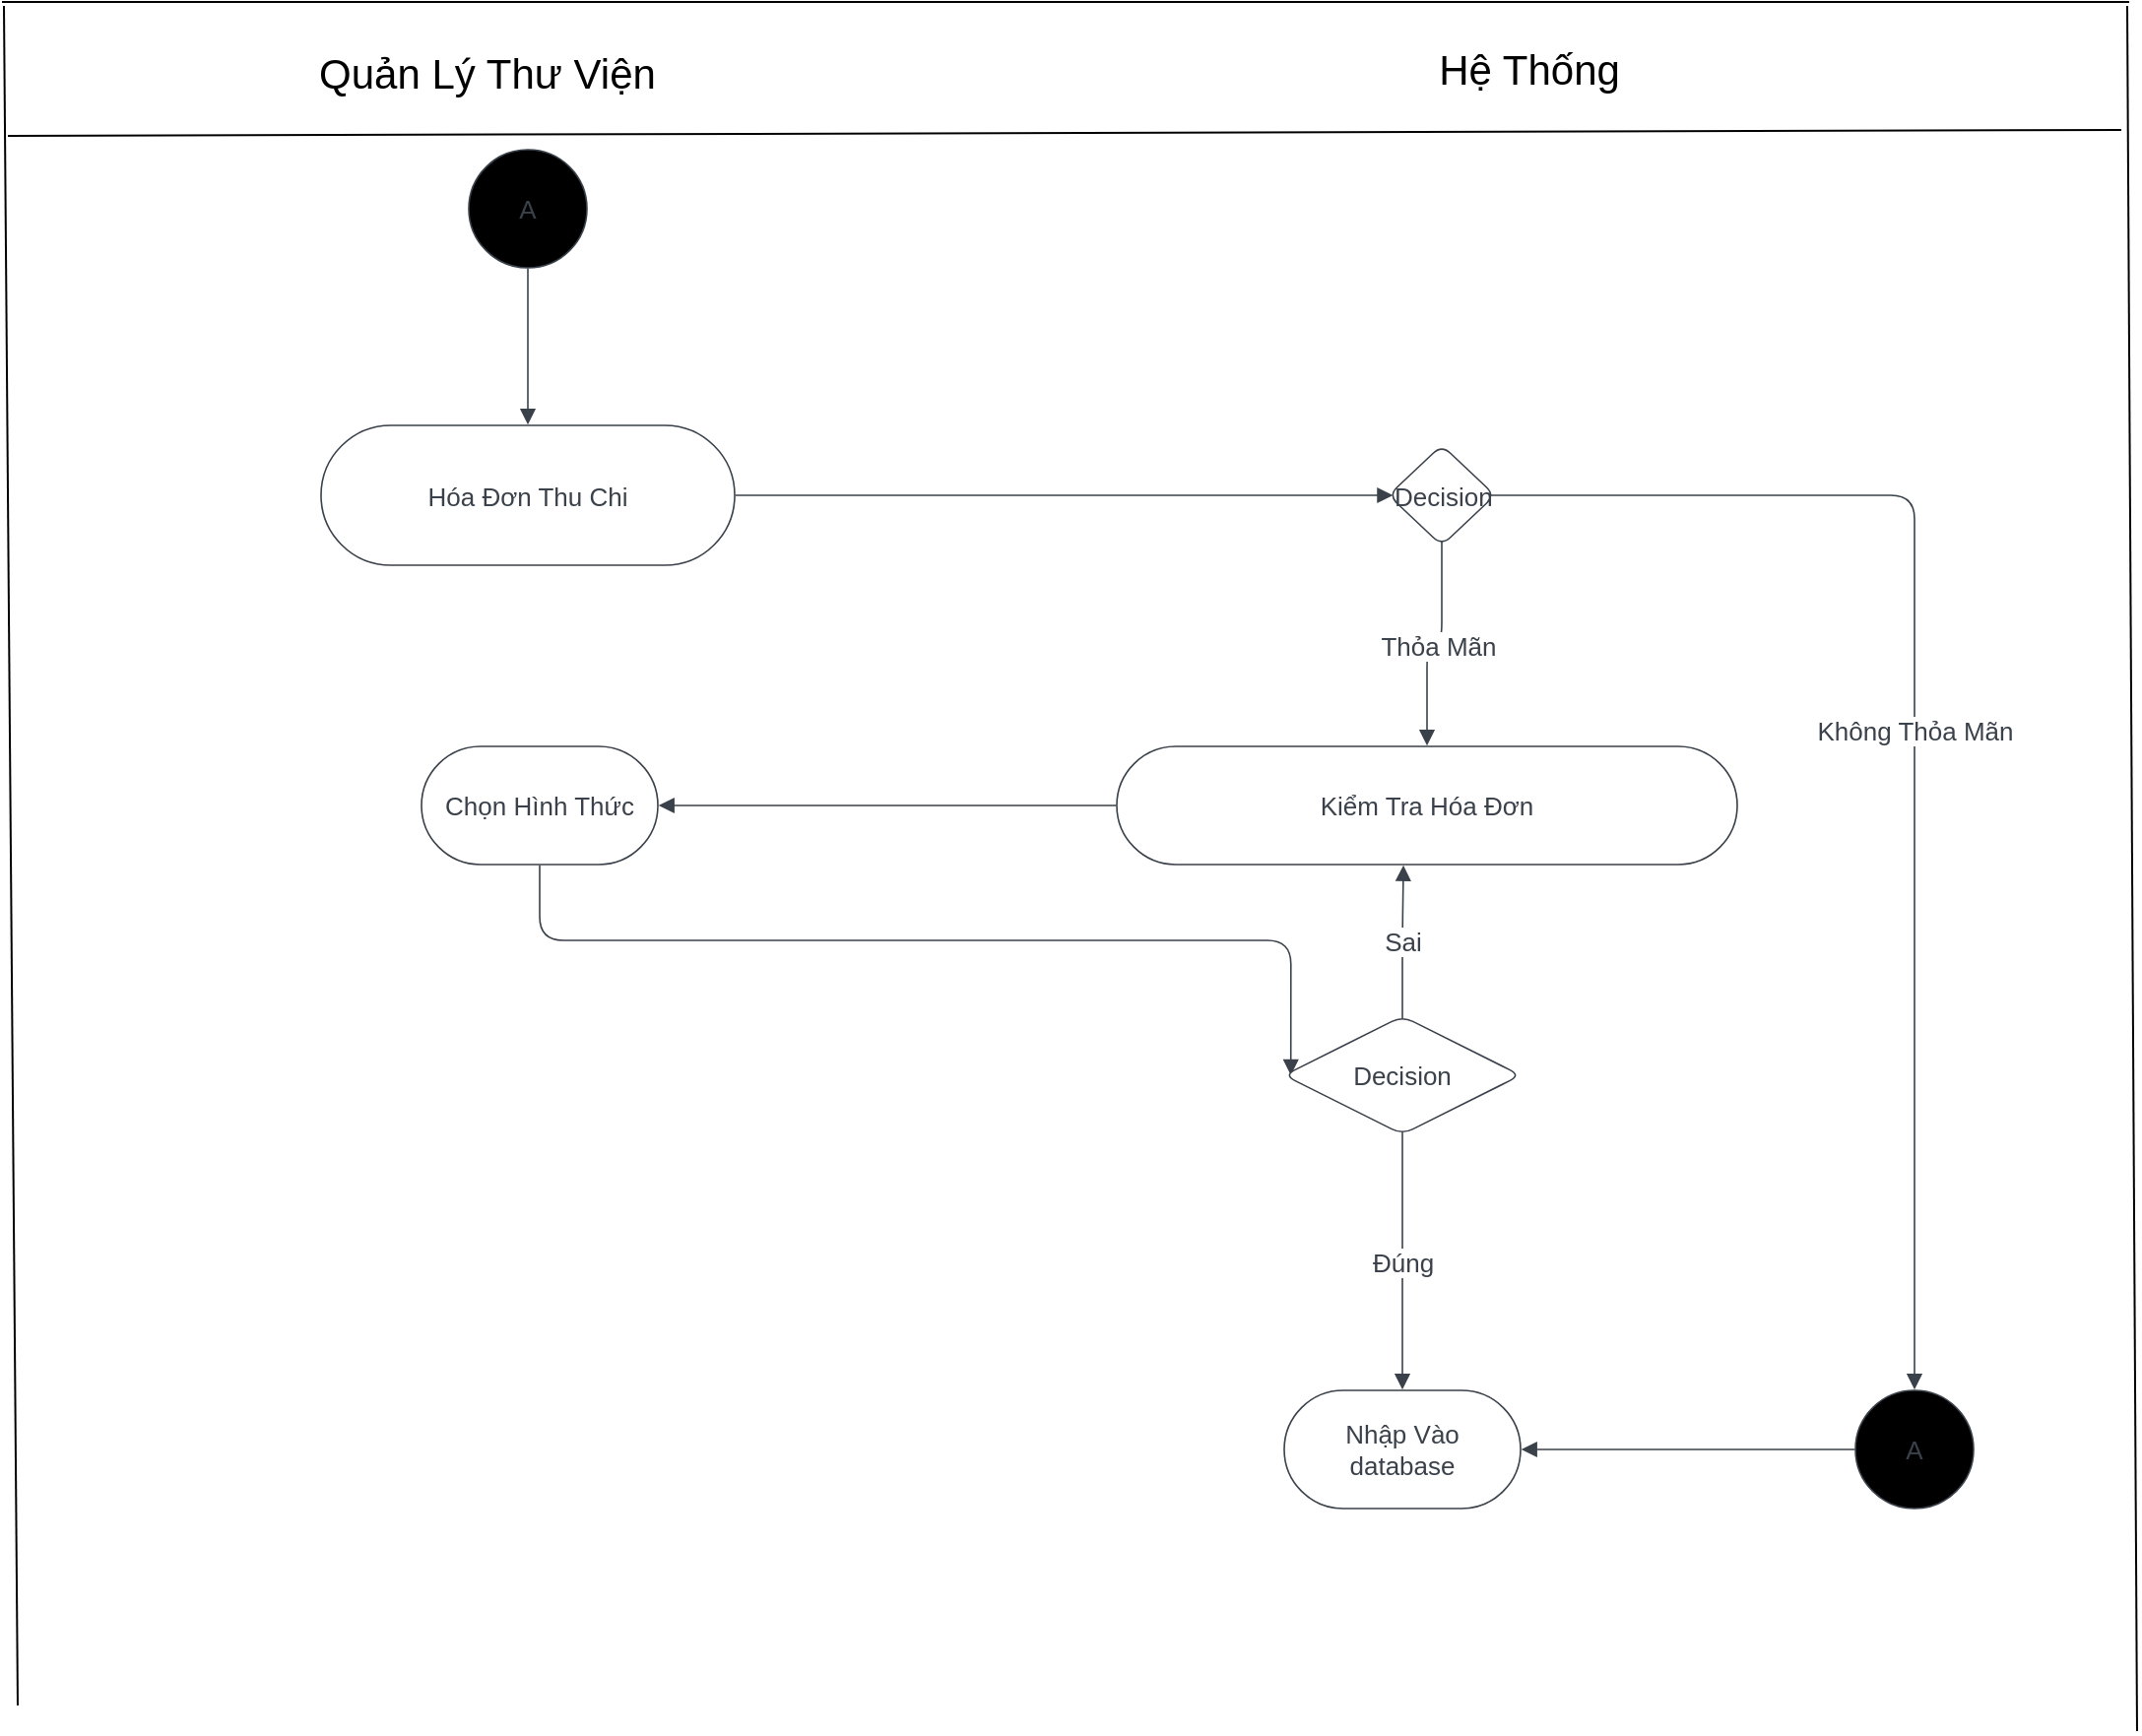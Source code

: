 <mxfile version="20.8.21" type="github"><diagram name="Trang-1" id="iTkCjZ6pby2LIXMSkNtQ"><mxGraphModel dx="2625" dy="1353" grid="0" gridSize="10" guides="1" tooltips="1" connect="1" arrows="1" fold="1" page="1" pageScale="1" pageWidth="827" pageHeight="1169" math="0" shadow="0"><root><mxCell id="0"/><mxCell id="1" parent="0"/><mxCell id="AA8bQLAVpK7wS0xoCE-q-1" value="A" style="html=1;overflow=block;blockSpacing=1;whiteSpace=wrap;ellipse;fontSize=13;fontColor=#3a414a;align=center;spacing=3.8;strokeColor=#3a414a;strokeOpacity=100;fillOpacity=100;rounded=1;absoluteArcSize=1;arcSize=12;fillColor=#000000;strokeWidth=0.8;lucidId=8S9yl-ERyHd-;" vertex="1" parent="1"><mxGeometry x="584" y="191" width="60" height="60" as="geometry"/></mxCell><mxCell id="AA8bQLAVpK7wS0xoCE-q-2" value="Hóa Đơn Thu Chi" style="html=1;overflow=block;blockSpacing=1;whiteSpace=wrap;rounded=1;arcSize=50;fontSize=13;fontColor=#3a414a;align=center;spacing=3.8;strokeColor=#3a414a;strokeOpacity=100;fillOpacity=100;fillColor=#ffffff;strokeWidth=0.8;lucidId=nT9ybPC7RvjR;" vertex="1" parent="1"><mxGeometry x="509" y="331" width="210" height="71" as="geometry"/></mxCell><mxCell id="AA8bQLAVpK7wS0xoCE-q-3" value="" style="html=1;jettySize=18;whiteSpace=wrap;fontSize=13;strokeColor=#3a414a;strokeOpacity=100;strokeWidth=0.8;rounded=1;arcSize=24;edgeStyle=orthogonalEdgeStyle;startArrow=none;endArrow=block;endFill=1;exitX=0.5;exitY=1.006;exitPerimeter=0;entryX=0.5;entryY=-0.005;entryPerimeter=0;lucidId=yW9yOWUkro7s;" edge="1" parent="1" source="AA8bQLAVpK7wS0xoCE-q-1" target="AA8bQLAVpK7wS0xoCE-q-2"><mxGeometry width="100" height="100" relative="1" as="geometry"><Array as="points"/></mxGeometry></mxCell><mxCell id="AA8bQLAVpK7wS0xoCE-q-4" value="" style="html=1;jettySize=18;whiteSpace=wrap;fontSize=13;strokeColor=#3a414a;strokeOpacity=100;strokeWidth=0.8;rounded=1;arcSize=24;edgeStyle=orthogonalEdgeStyle;startArrow=none;endArrow=block;endFill=1;exitX=1.002;exitY=0.5;exitPerimeter=0;entryX=0.041;entryY=0.5;entryPerimeter=0;lucidId=FX9y_aXIc~Ck;" edge="1" parent="1" source="AA8bQLAVpK7wS0xoCE-q-2" target="AA8bQLAVpK7wS0xoCE-q-5"><mxGeometry width="100" height="100" relative="1" as="geometry"><Array as="points"/></mxGeometry></mxCell><mxCell id="AA8bQLAVpK7wS0xoCE-q-5" value="Decision" style="html=1;overflow=block;blockSpacing=1;whiteSpace=wrap;rhombus;fontSize=13;fontColor=#3a414a;align=center;spacing=3.8;strokeColor=#3a414a;strokeOpacity=100;fillOpacity=100;rounded=1;absoluteArcSize=1;arcSize=12;fillColor=#ffffff;strokeWidth=0.8;lucidId=oY9yR1~m1FlP;" vertex="1" parent="1"><mxGeometry x="1051" y="341" width="54" height="51" as="geometry"/></mxCell><mxCell id="AA8bQLAVpK7wS0xoCE-q-6" value="" style="html=1;jettySize=18;whiteSpace=wrap;fontSize=13;fontColor=#3a414a;align=center;strokeColor=#3a414a;strokeOpacity=100;strokeWidth=0.8;rounded=1;arcSize=24;edgeStyle=orthogonalEdgeStyle;startArrow=none;endArrow=block;endFill=1;exitX=0.5;exitY=0.961;exitPerimeter=0;entryX=0.5;entryY=-0.006;entryPerimeter=0;lucidId=7Y9yZenn23_j;" edge="1" parent="1" source="AA8bQLAVpK7wS0xoCE-q-5" target="AA8bQLAVpK7wS0xoCE-q-8"><mxGeometry width="100" height="100" relative="1" as="geometry"><Array as="points"/></mxGeometry></mxCell><mxCell id="AA8bQLAVpK7wS0xoCE-q-7" value="Thỏa Mãn" style="text;html=1;resizable=0;labelBackgroundColor=default;align=center;verticalAlign=middle;fontColor=#3a414a;fontSize=13;" vertex="1" parent="AA8bQLAVpK7wS0xoCE-q-6"><mxGeometry relative="1" as="geometry"/></mxCell><mxCell id="AA8bQLAVpK7wS0xoCE-q-8" value="Kiểm Tra Hóa Đơn" style="html=1;overflow=block;blockSpacing=1;whiteSpace=wrap;rounded=1;arcSize=50;fontSize=13;fontColor=#3a414a;align=center;spacing=3.8;strokeColor=#3a414a;strokeOpacity=100;fillOpacity=100;fillColor=#ffffff;strokeWidth=0.8;lucidId=9Y9yDhor3EnU;" vertex="1" parent="1"><mxGeometry x="913" y="494" width="315" height="60" as="geometry"/></mxCell><mxCell id="AA8bQLAVpK7wS0xoCE-q-9" value="" style="html=1;jettySize=18;whiteSpace=wrap;fontSize=13;strokeColor=#3a414a;strokeOpacity=100;strokeWidth=0.8;rounded=1;arcSize=24;edgeStyle=orthogonalEdgeStyle;startArrow=none;endArrow=block;endFill=1;exitX=-0.001;exitY=0.5;exitPerimeter=0;entryX=1.003;entryY=0.5;entryPerimeter=0;lucidId=509yuBTiwyB3;" edge="1" parent="1" source="AA8bQLAVpK7wS0xoCE-q-8" target="AA8bQLAVpK7wS0xoCE-q-10"><mxGeometry width="100" height="100" relative="1" as="geometry"><Array as="points"/></mxGeometry></mxCell><mxCell id="AA8bQLAVpK7wS0xoCE-q-10" value="Chọn Hình Thức" style="html=1;overflow=block;blockSpacing=1;whiteSpace=wrap;rounded=1;arcSize=50;fontSize=13;fontColor=#3a414a;align=center;spacing=3.8;strokeColor=#3a414a;strokeOpacity=100;fillOpacity=100;fillColor=#ffffff;strokeWidth=0.8;lucidId=709ydj2Hwbgn;" vertex="1" parent="1"><mxGeometry x="560" y="494" width="120" height="60" as="geometry"/></mxCell><mxCell id="AA8bQLAVpK7wS0xoCE-q-11" value="" style="html=1;jettySize=18;whiteSpace=wrap;fontSize=13;strokeColor=#3a414a;strokeOpacity=100;strokeWidth=0.8;rounded=1;arcSize=24;edgeStyle=orthogonalEdgeStyle;startArrow=none;endArrow=block;endFill=1;exitX=0.5;exitY=1.006;exitPerimeter=0;entryX=0.028;entryY=0.5;entryPerimeter=0;lucidId=O19y_bmjX321;" edge="1" parent="1" source="AA8bQLAVpK7wS0xoCE-q-10" target="AA8bQLAVpK7wS0xoCE-q-12"><mxGeometry width="100" height="100" relative="1" as="geometry"><Array as="points"/></mxGeometry></mxCell><mxCell id="AA8bQLAVpK7wS0xoCE-q-12" value="Decision" style="html=1;overflow=block;blockSpacing=1;whiteSpace=wrap;rhombus;fontSize=13;fontColor=#3a414a;align=center;spacing=3.8;strokeColor=#3a414a;strokeOpacity=100;fillOpacity=100;rounded=1;absoluteArcSize=1;arcSize=12;fillColor=#ffffff;strokeWidth=0.8;lucidId=P19ytMVIa3yp;" vertex="1" parent="1"><mxGeometry x="998" y="631" width="120" height="60" as="geometry"/></mxCell><mxCell id="AA8bQLAVpK7wS0xoCE-q-13" value="" style="html=1;jettySize=18;whiteSpace=wrap;fontSize=13;fontColor=#3a414a;align=center;strokeColor=#3a414a;strokeOpacity=100;strokeWidth=0.8;rounded=1;arcSize=24;edgeStyle=orthogonalEdgeStyle;startArrow=none;endArrow=block;endFill=1;exitX=0.5;exitY=0.017;exitPerimeter=0;entryX=0.462;entryY=1.006;entryPerimeter=0;lucidId=X19y9hra4T~d;" edge="1" parent="1" source="AA8bQLAVpK7wS0xoCE-q-12" target="AA8bQLAVpK7wS0xoCE-q-8"><mxGeometry width="100" height="100" relative="1" as="geometry"><Array as="points"/></mxGeometry></mxCell><mxCell id="AA8bQLAVpK7wS0xoCE-q-14" value="Sai" style="text;html=1;resizable=0;labelBackgroundColor=default;align=center;verticalAlign=middle;fontColor=#3a414a;fontSize=13;" vertex="1" parent="AA8bQLAVpK7wS0xoCE-q-13"><mxGeometry relative="1" as="geometry"/></mxCell><mxCell id="AA8bQLAVpK7wS0xoCE-q-15" value="" style="html=1;jettySize=18;whiteSpace=wrap;fontSize=13;fontColor=#3a414a;align=center;strokeColor=#3a414a;strokeOpacity=100;strokeWidth=0.8;rounded=1;arcSize=24;edgeStyle=orthogonalEdgeStyle;startArrow=none;endArrow=block;endFill=1;exitX=0.5;exitY=0.983;exitPerimeter=0;entryX=0.5;entryY=-0.006;entryPerimeter=0;lucidId=~19yy963cnjn;" edge="1" parent="1" source="AA8bQLAVpK7wS0xoCE-q-12" target="AA8bQLAVpK7wS0xoCE-q-17"><mxGeometry width="100" height="100" relative="1" as="geometry"><Array as="points"/></mxGeometry></mxCell><mxCell id="AA8bQLAVpK7wS0xoCE-q-16" value="Đúng" style="text;html=1;resizable=0;labelBackgroundColor=default;align=center;verticalAlign=middle;fontColor=#3a414a;fontSize=13;" vertex="1" parent="AA8bQLAVpK7wS0xoCE-q-15"><mxGeometry relative="1" as="geometry"/></mxCell><mxCell id="AA8bQLAVpK7wS0xoCE-q-17" value="Nhập Vào database" style="html=1;overflow=block;blockSpacing=1;whiteSpace=wrap;rounded=1;arcSize=50;fontSize=13;fontColor=#3a414a;align=center;spacing=3.8;strokeColor=#3a414a;strokeOpacity=100;fillOpacity=100;fillColor=#ffffff;strokeWidth=0.8;lucidId=b29ymocIRrL.;" vertex="1" parent="1"><mxGeometry x="998" y="821" width="120" height="60" as="geometry"/></mxCell><mxCell id="AA8bQLAVpK7wS0xoCE-q-18" value="" style="html=1;jettySize=18;whiteSpace=wrap;fontSize=13;fontColor=#3a414a;align=center;strokeColor=#3a414a;strokeOpacity=100;strokeWidth=0.8;rounded=1;arcSize=24;edgeStyle=orthogonalEdgeStyle;startArrow=none;endArrow=block;endFill=1;exitX=0.959;exitY=0.5;exitPerimeter=0;entryX=0.5;entryY=-0.006;entryPerimeter=0;lucidId=H29yDN~sAeUb;" edge="1" parent="1" source="AA8bQLAVpK7wS0xoCE-q-5" target="AA8bQLAVpK7wS0xoCE-q-20"><mxGeometry width="100" height="100" relative="1" as="geometry"><Array as="points"/></mxGeometry></mxCell><mxCell id="AA8bQLAVpK7wS0xoCE-q-19" value="Không Thỏa Mãn" style="text;html=1;resizable=0;labelBackgroundColor=default;align=center;verticalAlign=middle;fontColor=#3a414a;fontSize=13;" vertex="1" parent="AA8bQLAVpK7wS0xoCE-q-18"><mxGeometry relative="1" as="geometry"/></mxCell><mxCell id="AA8bQLAVpK7wS0xoCE-q-20" value="A" style="html=1;overflow=block;blockSpacing=1;whiteSpace=wrap;ellipse;fontSize=13;fontColor=#3a414a;align=center;spacing=3.8;strokeColor=#3a414a;strokeOpacity=100;fillOpacity=100;rounded=1;absoluteArcSize=1;arcSize=12;fillColor=#000000;strokeWidth=0.8;lucidId=L29ybsV21f.~;" vertex="1" parent="1"><mxGeometry x="1288" y="821" width="60" height="60" as="geometry"/></mxCell><mxCell id="AA8bQLAVpK7wS0xoCE-q-21" value="" style="html=1;jettySize=18;whiteSpace=wrap;fontSize=13;strokeColor=#3a414a;strokeOpacity=100;strokeWidth=0.8;rounded=1;arcSize=24;edgeStyle=orthogonalEdgeStyle;startArrow=none;endArrow=block;endFill=1;exitX=-0.006;exitY=0.5;exitPerimeter=0;entryX=1.003;entryY=0.5;entryPerimeter=0;lucidId=229ybiALb~jn;" edge="1" parent="1" source="AA8bQLAVpK7wS0xoCE-q-20" target="AA8bQLAVpK7wS0xoCE-q-17"><mxGeometry width="100" height="100" relative="1" as="geometry"><Array as="points"/></mxGeometry></mxCell><mxCell id="AA8bQLAVpK7wS0xoCE-q-27" value="" style="endArrow=none;html=1;rounded=0;" edge="1" parent="1"><mxGeometry width="50" height="50" relative="1" as="geometry"><mxPoint x="347" y="116" as="sourcePoint"/><mxPoint x="1427" y="116" as="targetPoint"/></mxGeometry></mxCell><mxCell id="AA8bQLAVpK7wS0xoCE-q-29" value="" style="endArrow=none;html=1;rounded=0;" edge="1" parent="1"><mxGeometry width="50" height="50" relative="1" as="geometry"><mxPoint x="350" y="184" as="sourcePoint"/><mxPoint x="1423" y="181" as="targetPoint"/></mxGeometry></mxCell><mxCell id="AA8bQLAVpK7wS0xoCE-q-30" value="" style="endArrow=none;html=1;rounded=0;" edge="1" parent="1"><mxGeometry width="50" height="50" relative="1" as="geometry"><mxPoint x="1431" y="994" as="sourcePoint"/><mxPoint x="1426" y="118" as="targetPoint"/></mxGeometry></mxCell><mxCell id="AA8bQLAVpK7wS0xoCE-q-31" value="" style="endArrow=none;html=1;rounded=0;" edge="1" parent="1"><mxGeometry width="50" height="50" relative="1" as="geometry"><mxPoint x="355" y="981" as="sourcePoint"/><mxPoint x="348" y="118" as="targetPoint"/></mxGeometry></mxCell><mxCell id="AA8bQLAVpK7wS0xoCE-q-32" value="Quản Lý Thư Viện" style="text;html=1;align=center;verticalAlign=middle;resizable=0;points=[];autosize=1;strokeColor=none;fillColor=none;fontSize=21;" vertex="1" parent="1"><mxGeometry x="498" y="133" width="189" height="37" as="geometry"/></mxCell><mxCell id="AA8bQLAVpK7wS0xoCE-q-34" value="Hệ Thống" style="text;html=1;align=center;verticalAlign=middle;resizable=0;points=[];autosize=1;strokeColor=none;fillColor=none;fontSize=21;" vertex="1" parent="1"><mxGeometry x="1067" y="131" width="110" height="37" as="geometry"/></mxCell></root></mxGraphModel></diagram></mxfile>